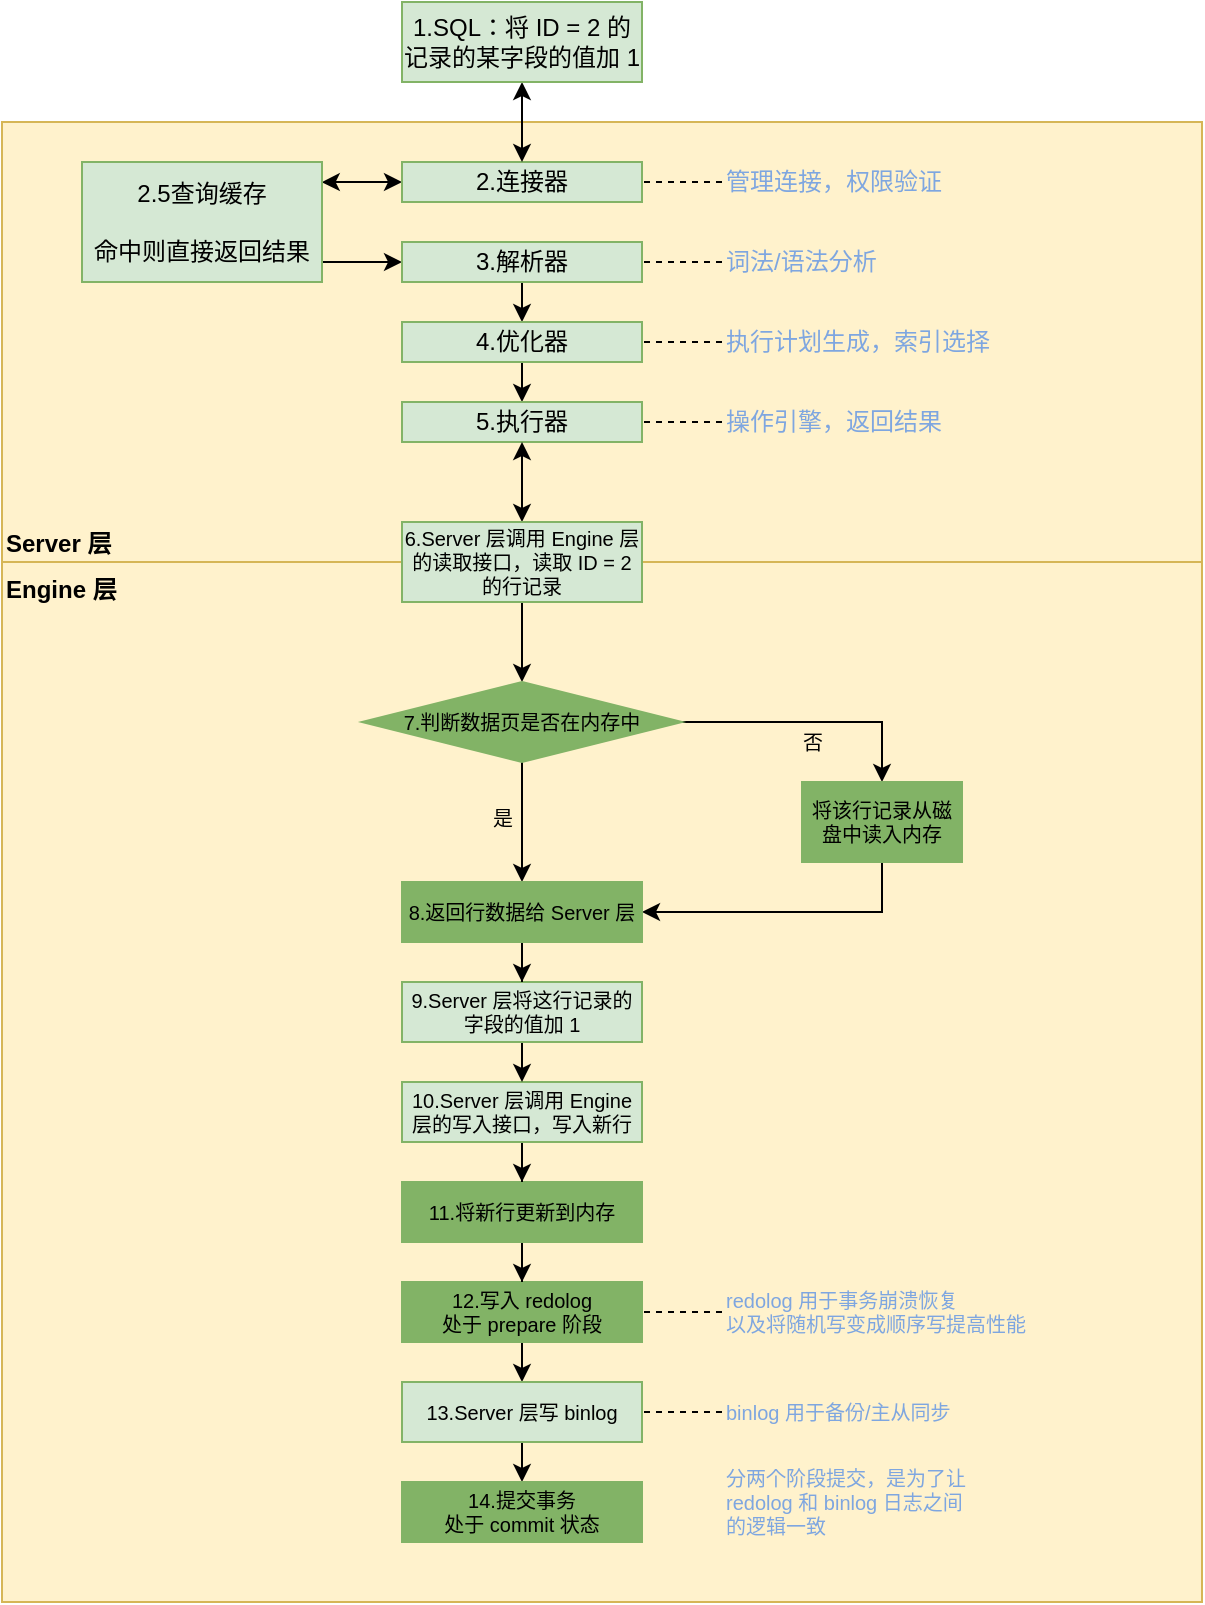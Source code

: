 <mxfile version="20.5.1" type="github">
  <diagram id="DV70YoczdcXAqXvuC5N2" name="Page-1">
    <mxGraphModel dx="650" dy="796" grid="1" gridSize="10" guides="1" tooltips="1" connect="1" arrows="1" fold="1" page="1" pageScale="1" pageWidth="1169" pageHeight="1654" math="0" shadow="0">
      <root>
        <mxCell id="0" />
        <mxCell id="1" parent="0" />
        <mxCell id="MCes9jQ9LnqtvtJbUF1T-10" value="Server 层" style="rounded=0;whiteSpace=wrap;html=1;fillColor=#fff2cc;strokeColor=#d6b656;align=left;verticalAlign=bottom;fontStyle=1" parent="1" vertex="1">
          <mxGeometry x="200" y="340" width="600" height="220" as="geometry" />
        </mxCell>
        <mxCell id="MCes9jQ9LnqtvtJbUF1T-8" style="edgeStyle=orthogonalEdgeStyle;rounded=0;orthogonalLoop=1;jettySize=auto;html=1;exitX=0;exitY=0.5;exitDx=0;exitDy=0;entryX=0.999;entryY=0.168;entryDx=0;entryDy=0;entryPerimeter=0;startArrow=classic;startFill=1;endArrow=classic;endFill=1;" parent="1" source="MCes9jQ9LnqtvtJbUF1T-1" target="MCes9jQ9LnqtvtJbUF1T-6" edge="1">
          <mxGeometry relative="1" as="geometry" />
        </mxCell>
        <mxCell id="MCes9jQ9LnqtvtJbUF1T-1" value="2.连接器" style="rounded=0;whiteSpace=wrap;html=1;fillColor=#d5e8d4;strokeColor=#82b366;" parent="1" vertex="1">
          <mxGeometry x="400" y="360" width="120" height="20" as="geometry" />
        </mxCell>
        <mxCell id="MCes9jQ9LnqtvtJbUF1T-7" style="edgeStyle=orthogonalEdgeStyle;rounded=0;orthogonalLoop=1;jettySize=auto;html=1;exitX=0;exitY=0.5;exitDx=0;exitDy=0;entryX=0.994;entryY=0.834;entryDx=0;entryDy=0;entryPerimeter=0;startArrow=classic;startFill=1;endArrow=none;endFill=0;" parent="1" source="MCes9jQ9LnqtvtJbUF1T-2" target="MCes9jQ9LnqtvtJbUF1T-6" edge="1">
          <mxGeometry relative="1" as="geometry" />
        </mxCell>
        <mxCell id="MCes9jQ9LnqtvtJbUF1T-12" style="edgeStyle=orthogonalEdgeStyle;rounded=0;orthogonalLoop=1;jettySize=auto;html=1;exitX=0.5;exitY=1;exitDx=0;exitDy=0;entryX=0.5;entryY=0;entryDx=0;entryDy=0;fontColor=#CBCDF8;startArrow=none;startFill=0;endArrow=classic;endFill=1;" parent="1" source="MCes9jQ9LnqtvtJbUF1T-2" target="MCes9jQ9LnqtvtJbUF1T-3" edge="1">
          <mxGeometry relative="1" as="geometry" />
        </mxCell>
        <mxCell id="MCes9jQ9LnqtvtJbUF1T-2" value="3.解析器" style="rounded=0;whiteSpace=wrap;html=1;fillColor=#d5e8d4;strokeColor=#82b366;" parent="1" vertex="1">
          <mxGeometry x="400" y="400" width="120" height="20" as="geometry" />
        </mxCell>
        <mxCell id="MCes9jQ9LnqtvtJbUF1T-13" style="edgeStyle=orthogonalEdgeStyle;rounded=0;orthogonalLoop=1;jettySize=auto;html=1;exitX=0.5;exitY=1;exitDx=0;exitDy=0;entryX=0.5;entryY=0;entryDx=0;entryDy=0;fontColor=#CBCDF8;startArrow=none;startFill=0;endArrow=classic;endFill=1;" parent="1" source="MCes9jQ9LnqtvtJbUF1T-3" target="MCes9jQ9LnqtvtJbUF1T-4" edge="1">
          <mxGeometry relative="1" as="geometry" />
        </mxCell>
        <mxCell id="MCes9jQ9LnqtvtJbUF1T-3" value="4.优化器" style="rounded=0;whiteSpace=wrap;html=1;fillColor=#d5e8d4;strokeColor=#82b366;" parent="1" vertex="1">
          <mxGeometry x="400" y="440" width="120" height="20" as="geometry" />
        </mxCell>
        <mxCell id="MCes9jQ9LnqtvtJbUF1T-4" value="5.执行器" style="rounded=0;whiteSpace=wrap;html=1;fillColor=#d5e8d4;strokeColor=#82b366;" parent="1" vertex="1">
          <mxGeometry x="400" y="480" width="120" height="20" as="geometry" />
        </mxCell>
        <mxCell id="MCes9jQ9LnqtvtJbUF1T-6" value="&lt;div&gt;2.5查询缓存&lt;/div&gt;&lt;div&gt;&lt;br&gt;&lt;/div&gt;&lt;div&gt;命中则直接返回结果&lt;br&gt;&lt;/div&gt;" style="rounded=0;whiteSpace=wrap;html=1;fillColor=#d5e8d4;strokeColor=#82b366;" parent="1" vertex="1">
          <mxGeometry x="240" y="360" width="120" height="60" as="geometry" />
        </mxCell>
        <mxCell id="MCes9jQ9LnqtvtJbUF1T-14" style="edgeStyle=orthogonalEdgeStyle;rounded=0;orthogonalLoop=1;jettySize=auto;html=1;exitX=0.5;exitY=1;exitDx=0;exitDy=0;entryX=0.5;entryY=0;entryDx=0;entryDy=0;fontColor=#CBCDF8;startArrow=classic;startFill=1;endArrow=classic;endFill=1;" parent="1" source="MCes9jQ9LnqtvtJbUF1T-9" target="MCes9jQ9LnqtvtJbUF1T-1" edge="1">
          <mxGeometry relative="1" as="geometry" />
        </mxCell>
        <mxCell id="MCes9jQ9LnqtvtJbUF1T-9" value="1.SQL：将 ID = 2 的记录的某字段的值加 1" style="rounded=0;whiteSpace=wrap;html=1;fillColor=#d5e8d4;strokeColor=#82b366;" parent="1" vertex="1">
          <mxGeometry x="400" y="280" width="120" height="40" as="geometry" />
        </mxCell>
        <mxCell id="MCes9jQ9LnqtvtJbUF1T-19" style="edgeStyle=orthogonalEdgeStyle;rounded=0;orthogonalLoop=1;jettySize=auto;html=1;exitX=0;exitY=0.5;exitDx=0;exitDy=0;entryX=1;entryY=0.5;entryDx=0;entryDy=0;fontColor=#7EA6E0;startArrow=none;startFill=0;endArrow=none;endFill=0;dashed=1;" parent="1" source="MCes9jQ9LnqtvtJbUF1T-15" target="MCes9jQ9LnqtvtJbUF1T-1" edge="1">
          <mxGeometry relative="1" as="geometry" />
        </mxCell>
        <mxCell id="MCes9jQ9LnqtvtJbUF1T-15" value="管理连接，权限验证" style="text;html=1;strokeColor=none;fillColor=none;align=left;verticalAlign=middle;whiteSpace=wrap;rounded=0;fontColor=#7EA6E0;" parent="1" vertex="1">
          <mxGeometry x="560" y="360" width="120" height="20" as="geometry" />
        </mxCell>
        <mxCell id="MCes9jQ9LnqtvtJbUF1T-20" style="edgeStyle=orthogonalEdgeStyle;rounded=0;orthogonalLoop=1;jettySize=auto;html=1;exitX=0;exitY=0.5;exitDx=0;exitDy=0;entryX=1;entryY=0.5;entryDx=0;entryDy=0;dashed=1;fontColor=#7EA6E0;startArrow=none;startFill=0;endArrow=none;endFill=0;" parent="1" source="MCes9jQ9LnqtvtJbUF1T-16" target="MCes9jQ9LnqtvtJbUF1T-2" edge="1">
          <mxGeometry relative="1" as="geometry" />
        </mxCell>
        <mxCell id="MCes9jQ9LnqtvtJbUF1T-16" value="词法/语法分析" style="text;html=1;strokeColor=none;fillColor=none;align=left;verticalAlign=middle;whiteSpace=wrap;rounded=0;fontColor=#7EA6E0;" parent="1" vertex="1">
          <mxGeometry x="560" y="400" width="120" height="20" as="geometry" />
        </mxCell>
        <mxCell id="MCes9jQ9LnqtvtJbUF1T-21" style="edgeStyle=orthogonalEdgeStyle;rounded=0;orthogonalLoop=1;jettySize=auto;html=1;exitX=0;exitY=0.5;exitDx=0;exitDy=0;entryX=1;entryY=0.5;entryDx=0;entryDy=0;dashed=1;fontColor=#7EA6E0;startArrow=none;startFill=0;endArrow=none;endFill=0;" parent="1" source="MCes9jQ9LnqtvtJbUF1T-17" target="MCes9jQ9LnqtvtJbUF1T-3" edge="1">
          <mxGeometry relative="1" as="geometry" />
        </mxCell>
        <mxCell id="MCes9jQ9LnqtvtJbUF1T-17" value="执行计划生成，索引选择" style="text;html=1;strokeColor=none;fillColor=none;align=left;verticalAlign=middle;whiteSpace=wrap;rounded=0;fontColor=#7EA6E0;" parent="1" vertex="1">
          <mxGeometry x="560" y="440" width="150" height="20" as="geometry" />
        </mxCell>
        <mxCell id="MCes9jQ9LnqtvtJbUF1T-22" style="edgeStyle=orthogonalEdgeStyle;rounded=0;orthogonalLoop=1;jettySize=auto;html=1;exitX=0;exitY=0.5;exitDx=0;exitDy=0;entryX=1;entryY=0.5;entryDx=0;entryDy=0;dashed=1;fontColor=#7EA6E0;startArrow=none;startFill=0;endArrow=none;endFill=0;" parent="1" source="MCes9jQ9LnqtvtJbUF1T-18" target="MCes9jQ9LnqtvtJbUF1T-4" edge="1">
          <mxGeometry relative="1" as="geometry" />
        </mxCell>
        <mxCell id="MCes9jQ9LnqtvtJbUF1T-18" value="操作引擎，返回结果" style="text;html=1;strokeColor=none;fillColor=none;align=left;verticalAlign=middle;whiteSpace=wrap;rounded=0;fontColor=#7EA6E0;" parent="1" vertex="1">
          <mxGeometry x="560" y="480" width="150" height="20" as="geometry" />
        </mxCell>
        <mxCell id="1q8aMht3Iory4np2DS2w-1" value="Engine 层" style="rounded=0;whiteSpace=wrap;html=1;fillColor=#fff2cc;strokeColor=#d6b656;align=left;verticalAlign=top;fontStyle=1" parent="1" vertex="1">
          <mxGeometry x="200" y="560" width="600" height="520" as="geometry" />
        </mxCell>
        <mxCell id="1q8aMht3Iory4np2DS2w-4" style="edgeStyle=orthogonalEdgeStyle;rounded=0;orthogonalLoop=1;jettySize=auto;html=1;exitX=0.5;exitY=1;exitDx=0;exitDy=0;entryX=0.5;entryY=0;entryDx=0;entryDy=0;startArrow=classic;startFill=1;" parent="1" source="MCes9jQ9LnqtvtJbUF1T-4" target="1q8aMht3Iory4np2DS2w-2" edge="1">
          <mxGeometry relative="1" as="geometry" />
        </mxCell>
        <mxCell id="1q8aMht3Iory4np2DS2w-8" style="edgeStyle=orthogonalEdgeStyle;rounded=0;orthogonalLoop=1;jettySize=auto;html=1;exitX=0.5;exitY=1;exitDx=0;exitDy=0;entryX=0.5;entryY=0;entryDx=0;entryDy=0;endArrow=classic;endFill=1;" parent="1" source="1q8aMht3Iory4np2DS2w-2" target="1q8aMht3Iory4np2DS2w-7" edge="1">
          <mxGeometry relative="1" as="geometry" />
        </mxCell>
        <mxCell id="1q8aMht3Iory4np2DS2w-2" value="6.Server 层调用 Engine 层的读取接口，读取 ID = 2 的行记录" style="rounded=0;whiteSpace=wrap;html=1;fillColor=#d5e8d4;strokeColor=#82b366;fontSize=10;" parent="1" vertex="1">
          <mxGeometry x="400" y="540" width="120" height="40" as="geometry" />
        </mxCell>
        <mxCell id="hMCffs2HG-8e7PShsNuX-7" style="edgeStyle=orthogonalEdgeStyle;rounded=0;orthogonalLoop=1;jettySize=auto;html=1;fontSize=10;" edge="1" parent="1" source="1q8aMht3Iory4np2DS2w-7" target="hMCffs2HG-8e7PShsNuX-11">
          <mxGeometry relative="1" as="geometry" />
        </mxCell>
        <mxCell id="hMCffs2HG-8e7PShsNuX-9" value="是" style="edgeLabel;html=1;align=center;verticalAlign=middle;resizable=0;points=[];fontSize=10;labelBackgroundColor=none;" vertex="1" connectable="0" parent="hMCffs2HG-8e7PShsNuX-7">
          <mxGeometry x="-0.08" y="1" relative="1" as="geometry">
            <mxPoint x="-11" as="offset" />
          </mxGeometry>
        </mxCell>
        <mxCell id="hMCffs2HG-8e7PShsNuX-10" value="&lt;div&gt;否&lt;/div&gt;" style="edgeStyle=orthogonalEdgeStyle;rounded=0;orthogonalLoop=1;jettySize=auto;html=1;entryX=0.5;entryY=0;entryDx=0;entryDy=0;fontSize=10;labelBackgroundColor=none;" edge="1" parent="1" source="1q8aMht3Iory4np2DS2w-7" target="1q8aMht3Iory4np2DS2w-26">
          <mxGeometry x="-0.0" y="-10" relative="1" as="geometry">
            <mxPoint as="offset" />
          </mxGeometry>
        </mxCell>
        <mxCell id="1q8aMht3Iory4np2DS2w-7" value="&lt;div style=&quot;font-size: 10px;&quot;&gt;7.判断数据页是否在内存中&lt;/div&gt;" style="rhombus;whiteSpace=wrap;html=1;fillColor=#82B366;strokeColor=#82b366;fontSize=10;" parent="1" vertex="1">
          <mxGeometry x="380" y="620" width="160" height="40" as="geometry" />
        </mxCell>
        <mxCell id="hMCffs2HG-8e7PShsNuX-8" style="edgeStyle=orthogonalEdgeStyle;rounded=0;orthogonalLoop=1;jettySize=auto;html=1;entryX=1;entryY=0.5;entryDx=0;entryDy=0;fontSize=10;exitX=0.5;exitY=1;exitDx=0;exitDy=0;" edge="1" parent="1" source="1q8aMht3Iory4np2DS2w-26" target="hMCffs2HG-8e7PShsNuX-11">
          <mxGeometry relative="1" as="geometry">
            <mxPoint x="640" y="710" as="sourcePoint" />
          </mxGeometry>
        </mxCell>
        <mxCell id="1q8aMht3Iory4np2DS2w-26" value="将该行记录从磁盘中读入内存" style="rounded=0;whiteSpace=wrap;html=1;labelBackgroundColor=none;fillColor=#82B366;strokeColor=#82b366;verticalAlign=middle;fontSize=10;" parent="1" vertex="1">
          <mxGeometry x="600" y="670" width="80" height="40" as="geometry" />
        </mxCell>
        <mxCell id="1q8aMht3Iory4np2DS2w-38" style="edgeStyle=orthogonalEdgeStyle;rounded=0;orthogonalLoop=1;jettySize=auto;html=1;exitX=0;exitY=0.5;exitDx=0;exitDy=0;entryX=1;entryY=0.5;entryDx=0;entryDy=0;labelBackgroundColor=none;fontSize=10;startArrow=none;startFill=0;endArrow=none;endFill=0;dashed=1;" parent="1" source="1q8aMht3Iory4np2DS2w-37" target="1q8aMht3Iory4np2DS2w-43" edge="1">
          <mxGeometry relative="1" as="geometry">
            <mxPoint x="520" y="860" as="targetPoint" />
          </mxGeometry>
        </mxCell>
        <mxCell id="1q8aMht3Iory4np2DS2w-37" value="redolog 用于事务崩溃恢复&lt;div style=&quot;font-size: 10px&quot;&gt;以及将随机写变成顺序写提高性能&lt;br style=&quot;font-size: 10px&quot;&gt;&lt;/div&gt;" style="text;html=1;strokeColor=none;fillColor=none;align=left;verticalAlign=middle;whiteSpace=wrap;rounded=0;fontColor=#7EA6E0;fontSize=10;" parent="1" vertex="1">
          <mxGeometry x="560" y="917.5" width="160" height="35" as="geometry" />
        </mxCell>
        <mxCell id="1q8aMht3Iory4np2DS2w-41" style="edgeStyle=orthogonalEdgeStyle;rounded=0;orthogonalLoop=1;jettySize=auto;html=1;exitX=0;exitY=0.5;exitDx=0;exitDy=0;entryX=1;entryY=0.5;entryDx=0;entryDy=0;dashed=1;labelBackgroundColor=none;fontSize=10;startArrow=none;startFill=0;endArrow=none;endFill=0;" parent="1" source="1q8aMht3Iory4np2DS2w-40" target="1q8aMht3Iory4np2DS2w-45" edge="1">
          <mxGeometry relative="1" as="geometry" />
        </mxCell>
        <mxCell id="1q8aMht3Iory4np2DS2w-40" value="binlog 用于备份/主从同步" style="text;html=1;strokeColor=none;fillColor=none;align=left;verticalAlign=middle;whiteSpace=wrap;rounded=0;fontColor=#7EA6E0;fontSize=10;" parent="1" vertex="1">
          <mxGeometry x="560" y="975" width="150" height="20" as="geometry" />
        </mxCell>
        <mxCell id="1q8aMht3Iory4np2DS2w-47" style="edgeStyle=orthogonalEdgeStyle;rounded=0;orthogonalLoop=1;jettySize=auto;html=1;exitX=0.5;exitY=1;exitDx=0;exitDy=0;entryX=0.5;entryY=0;entryDx=0;entryDy=0;labelBackgroundColor=none;fontSize=10;startArrow=none;startFill=0;endArrow=classic;endFill=1;" parent="1" source="1q8aMht3Iory4np2DS2w-43" target="1q8aMht3Iory4np2DS2w-45" edge="1">
          <mxGeometry relative="1" as="geometry" />
        </mxCell>
        <mxCell id="1q8aMht3Iory4np2DS2w-43" value="&lt;div style=&quot;font-size: 10px;&quot;&gt;12.写入 redolog&lt;br style=&quot;font-size: 10px;&quot;&gt;&lt;/div&gt;处于 prepare 阶段" style="rounded=0;whiteSpace=wrap;html=1;fillColor=#82B366;strokeColor=#82b366;fontSize=10;" parent="1" vertex="1">
          <mxGeometry x="400" y="920" width="120" height="30" as="geometry" />
        </mxCell>
        <mxCell id="1q8aMht3Iory4np2DS2w-48" style="edgeStyle=orthogonalEdgeStyle;rounded=0;orthogonalLoop=1;jettySize=auto;html=1;exitX=0.5;exitY=1;exitDx=0;exitDy=0;entryX=0.5;entryY=0;entryDx=0;entryDy=0;labelBackgroundColor=none;fontSize=10;startArrow=none;startFill=0;endArrow=classic;endFill=1;" parent="1" source="1q8aMht3Iory4np2DS2w-45" target="1q8aMht3Iory4np2DS2w-46" edge="1">
          <mxGeometry relative="1" as="geometry" />
        </mxCell>
        <mxCell id="1q8aMht3Iory4np2DS2w-45" value="&lt;div style=&quot;font-size: 10px;&quot;&gt;13.Server 层写 binlog&lt;/div&gt;" style="rounded=0;whiteSpace=wrap;html=1;fillColor=#d5e8d4;strokeColor=#82b366;fontSize=10;" parent="1" vertex="1">
          <mxGeometry x="400" y="970" width="120" height="30" as="geometry" />
        </mxCell>
        <mxCell id="1q8aMht3Iory4np2DS2w-46" value="&lt;div style=&quot;font-size: 10px;&quot;&gt;14.提交事务&lt;/div&gt;&lt;div style=&quot;font-size: 10px;&quot;&gt;处于 commit 状态&lt;br style=&quot;font-size: 10px;&quot;&gt;&lt;/div&gt;" style="rounded=0;whiteSpace=wrap;html=1;fillColor=#82B366;strokeColor=#82b366;fontSize=10;" parent="1" vertex="1">
          <mxGeometry x="400" y="1020" width="120" height="30" as="geometry" />
        </mxCell>
        <mxCell id="1q8aMht3Iory4np2DS2w-49" value="分两个阶段提交，是为了让 redolog 和 binlog 日志之间的逻辑一致" style="text;html=1;strokeColor=none;fillColor=none;align=left;verticalAlign=middle;whiteSpace=wrap;rounded=0;fontColor=#7EA6E0;fontSize=10;" parent="1" vertex="1">
          <mxGeometry x="560" y="1010" width="130" height="40" as="geometry" />
        </mxCell>
        <mxCell id="hMCffs2HG-8e7PShsNuX-2" style="edgeStyle=orthogonalEdgeStyle;rounded=0;orthogonalLoop=1;jettySize=auto;html=1;entryX=0.5;entryY=0;entryDx=0;entryDy=0;fontSize=10;" edge="1" parent="1" source="hMCffs2HG-8e7PShsNuX-1" target="1q8aMht3Iory4np2DS2w-43">
          <mxGeometry relative="1" as="geometry" />
        </mxCell>
        <mxCell id="hMCffs2HG-8e7PShsNuX-1" value="&lt;div style=&quot;font-size: 10px;&quot;&gt;11.将新行更新到内存&lt;/div&gt;" style="rounded=0;whiteSpace=wrap;html=1;fillColor=#82B366;strokeColor=#82b366;fontSize=10;" vertex="1" parent="1">
          <mxGeometry x="400" y="870" width="120" height="30" as="geometry" />
        </mxCell>
        <mxCell id="hMCffs2HG-8e7PShsNuX-4" style="edgeStyle=orthogonalEdgeStyle;rounded=0;orthogonalLoop=1;jettySize=auto;html=1;entryX=0.5;entryY=0;entryDx=0;entryDy=0;fontSize=10;" edge="1" parent="1" source="hMCffs2HG-8e7PShsNuX-3" target="hMCffs2HG-8e7PShsNuX-1">
          <mxGeometry relative="1" as="geometry" />
        </mxCell>
        <mxCell id="hMCffs2HG-8e7PShsNuX-3" value="&lt;div style=&quot;font-size: 10px;&quot;&gt;10.Server 层调用 Engine 层的写入接口，写入新行&lt;/div&gt;" style="rounded=0;whiteSpace=wrap;html=1;fillColor=#d5e8d4;strokeColor=#82b366;fontSize=10;" vertex="1" parent="1">
          <mxGeometry x="400" y="820" width="120" height="30" as="geometry" />
        </mxCell>
        <mxCell id="hMCffs2HG-8e7PShsNuX-6" style="edgeStyle=orthogonalEdgeStyle;rounded=0;orthogonalLoop=1;jettySize=auto;html=1;exitX=0.5;exitY=1;exitDx=0;exitDy=0;entryX=0.5;entryY=0;entryDx=0;entryDy=0;fontSize=10;" edge="1" parent="1" source="hMCffs2HG-8e7PShsNuX-5" target="hMCffs2HG-8e7PShsNuX-3">
          <mxGeometry relative="1" as="geometry" />
        </mxCell>
        <mxCell id="hMCffs2HG-8e7PShsNuX-5" value="&lt;div style=&quot;font-size: 10px;&quot;&gt;9.Server 层将这行记录的字段的值加 1&lt;br&gt;&lt;/div&gt;" style="rounded=0;whiteSpace=wrap;html=1;fillColor=#d5e8d4;strokeColor=#82b366;fontSize=10;" vertex="1" parent="1">
          <mxGeometry x="400" y="770" width="120" height="30" as="geometry" />
        </mxCell>
        <mxCell id="hMCffs2HG-8e7PShsNuX-12" style="edgeStyle=orthogonalEdgeStyle;rounded=0;orthogonalLoop=1;jettySize=auto;html=1;entryX=0.5;entryY=0;entryDx=0;entryDy=0;labelBackgroundColor=none;fontSize=10;" edge="1" parent="1" source="hMCffs2HG-8e7PShsNuX-11" target="hMCffs2HG-8e7PShsNuX-5">
          <mxGeometry relative="1" as="geometry" />
        </mxCell>
        <mxCell id="hMCffs2HG-8e7PShsNuX-11" value="&lt;div style=&quot;font-size: 10px;&quot;&gt;8.返回行数据给 Server 层&lt;br&gt;&lt;/div&gt;" style="rounded=0;whiteSpace=wrap;html=1;fillColor=#82B366;strokeColor=#82b366;fontSize=10;" vertex="1" parent="1">
          <mxGeometry x="400" y="720" width="120" height="30" as="geometry" />
        </mxCell>
      </root>
    </mxGraphModel>
  </diagram>
</mxfile>
